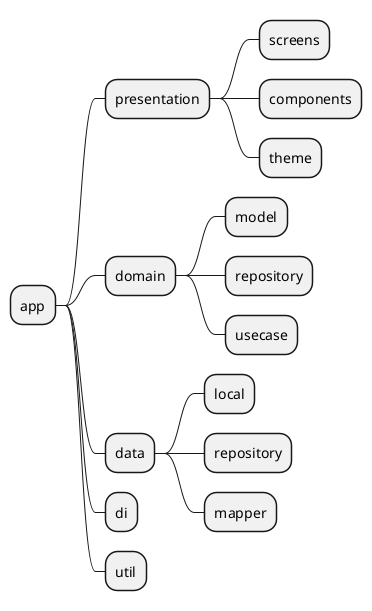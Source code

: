 @startmindmap
* app
** presentation
*** screens
*** components
*** theme
** domain
*** model
*** repository
*** usecase
** data
*** local
*** repository
*** mapper
** di
** util
@endmindmap

src/
 └── main/
 ├── java/androidavatar/learning/contactsapp/
 │   ├── presentation/        <-- UI layer (Compose, ViewModels, Navigation)
 │   │   ├── screens/         <-- One folder per screen
 │   │   ├── components/      <-- Shared UI elements (e.g., Buttons, Modals)
 │   │   ├── theme/           <-- Color,Theme and Type
 │   ├── domain/              <-- Business logic layer
 │   │   ├── model/           <-- Data classes used in domain (Contact, etc.)
 │   │   ├── repository/      <-- Abstract repository interfaces
 │   │   └── usecase/         <-- One use case per class (Single Responsibility)
 │   ├── data/                <-- Data layer (Room, Repositories)
 │   │   ├── local/           <-- Room database, DAO
 │   │   ├── repository/      <-- Repository implementations
 │   │   └── mapper/          <-- Map data <-> domain models
 │   ├── di/                  <-- Dependency injection (Hilt modules)
 │   └── util/                <-- Utility classes (DateUtils, constants, etc.)
 └── res/
 └── values/
 └── themes.xml, strings.xml, styles.xml

 The diagram tree depicts a clean architecture based folder structure which consists of:
 1) presentation : - It serves the purpose of UI logic (jetpack compose) and Viewmodel(s).
                     This enables us to separate the UI logic from data logic.Each screen gets
                     its own subfolder.
 2) domain : - The folder holds the business logic together. It includes
               models :- contains core data structures (Contact,PhoneNumber)
               usecase: single-responsibility interactors like GetAllContactUseCase,AddContactUseCase
               repositories: abstract contract that data layer implements.
 3) data : - The purpose is to handle data sources (Room DB or remote APIs)
             It includes - Local data (Room DB and DAO),
                           Repository - Implements domain interfaces, Mapper - converts
                           DB entities to domain models and vice-versa
4) di : - The purpose is to use Hilt or Koin modules for dependency injection
          Keeps all the binding definitions centralised
5) util : - The purpose of utility functions /constants/helpers shared across the app.

Benefits of This Structure
1) Scalable - Easy to add new features/screens
2) Testable - Each layer is decoupled and easy to unit test
3) Maintainable - Clear separation of concerns
4) SOLID Principles - Each class follows SRP, DIP, and Interface Segregation


